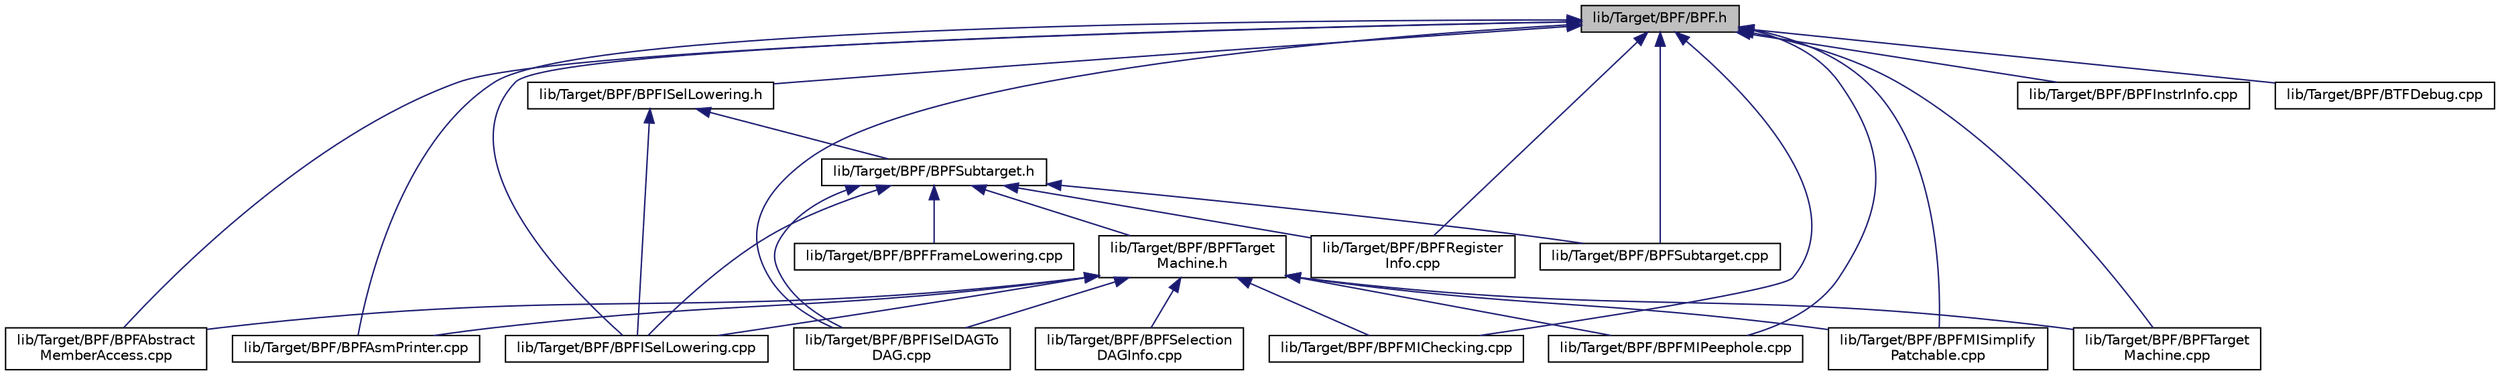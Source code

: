 digraph "lib/Target/BPF/BPF.h"
{
 // LATEX_PDF_SIZE
  bgcolor="transparent";
  edge [fontname="Helvetica",fontsize="10",labelfontname="Helvetica",labelfontsize="10"];
  node [fontname="Helvetica",fontsize="10",shape="box"];
  Node1 [label="lib/Target/BPF/BPF.h",height=0.2,width=0.4,color="black", fillcolor="grey75", style="filled", fontcolor="black",tooltip=" "];
  Node1 -> Node2 [dir="back",color="midnightblue",fontsize="10",style="solid",fontname="Helvetica"];
  Node2 [label="lib/Target/BPF/BPFAbstract\lMemberAccess.cpp",height=0.2,width=0.4,color="black",URL="$BPFAbstractMemberAccess_8cpp.html",tooltip=" "];
  Node1 -> Node3 [dir="back",color="midnightblue",fontsize="10",style="solid",fontname="Helvetica"];
  Node3 [label="lib/Target/BPF/BPFAsmPrinter.cpp",height=0.2,width=0.4,color="black",URL="$BPFAsmPrinter_8cpp.html",tooltip=" "];
  Node1 -> Node4 [dir="back",color="midnightblue",fontsize="10",style="solid",fontname="Helvetica"];
  Node4 [label="lib/Target/BPF/BPFISelDAGTo\lDAG.cpp",height=0.2,width=0.4,color="black",URL="$BPFISelDAGToDAG_8cpp.html",tooltip=" "];
  Node1 -> Node5 [dir="back",color="midnightblue",fontsize="10",style="solid",fontname="Helvetica"];
  Node5 [label="lib/Target/BPF/BPFISelLowering.cpp",height=0.2,width=0.4,color="black",URL="$BPFISelLowering_8cpp.html",tooltip=" "];
  Node1 -> Node6 [dir="back",color="midnightblue",fontsize="10",style="solid",fontname="Helvetica"];
  Node6 [label="lib/Target/BPF/BPFISelLowering.h",height=0.2,width=0.4,color="black",URL="$BPFISelLowering_8h.html",tooltip=" "];
  Node6 -> Node5 [dir="back",color="midnightblue",fontsize="10",style="solid",fontname="Helvetica"];
  Node6 -> Node7 [dir="back",color="midnightblue",fontsize="10",style="solid",fontname="Helvetica"];
  Node7 [label="lib/Target/BPF/BPFSubtarget.h",height=0.2,width=0.4,color="black",URL="$BPFSubtarget_8h.html",tooltip=" "];
  Node7 -> Node8 [dir="back",color="midnightblue",fontsize="10",style="solid",fontname="Helvetica"];
  Node8 [label="lib/Target/BPF/BPFFrameLowering.cpp",height=0.2,width=0.4,color="black",URL="$BPFFrameLowering_8cpp.html",tooltip=" "];
  Node7 -> Node4 [dir="back",color="midnightblue",fontsize="10",style="solid",fontname="Helvetica"];
  Node7 -> Node5 [dir="back",color="midnightblue",fontsize="10",style="solid",fontname="Helvetica"];
  Node7 -> Node9 [dir="back",color="midnightblue",fontsize="10",style="solid",fontname="Helvetica"];
  Node9 [label="lib/Target/BPF/BPFRegister\lInfo.cpp",height=0.2,width=0.4,color="black",URL="$BPFRegisterInfo_8cpp.html",tooltip=" "];
  Node7 -> Node10 [dir="back",color="midnightblue",fontsize="10",style="solid",fontname="Helvetica"];
  Node10 [label="lib/Target/BPF/BPFSubtarget.cpp",height=0.2,width=0.4,color="black",URL="$BPFSubtarget_8cpp.html",tooltip=" "];
  Node7 -> Node11 [dir="back",color="midnightblue",fontsize="10",style="solid",fontname="Helvetica"];
  Node11 [label="lib/Target/BPF/BPFTarget\lMachine.h",height=0.2,width=0.4,color="black",URL="$BPFTargetMachine_8h.html",tooltip=" "];
  Node11 -> Node2 [dir="back",color="midnightblue",fontsize="10",style="solid",fontname="Helvetica"];
  Node11 -> Node3 [dir="back",color="midnightblue",fontsize="10",style="solid",fontname="Helvetica"];
  Node11 -> Node4 [dir="back",color="midnightblue",fontsize="10",style="solid",fontname="Helvetica"];
  Node11 -> Node5 [dir="back",color="midnightblue",fontsize="10",style="solid",fontname="Helvetica"];
  Node11 -> Node12 [dir="back",color="midnightblue",fontsize="10",style="solid",fontname="Helvetica"];
  Node12 [label="lib/Target/BPF/BPFMIChecking.cpp",height=0.2,width=0.4,color="black",URL="$BPFMIChecking_8cpp.html",tooltip=" "];
  Node11 -> Node13 [dir="back",color="midnightblue",fontsize="10",style="solid",fontname="Helvetica"];
  Node13 [label="lib/Target/BPF/BPFMIPeephole.cpp",height=0.2,width=0.4,color="black",URL="$BPFMIPeephole_8cpp.html",tooltip=" "];
  Node11 -> Node14 [dir="back",color="midnightblue",fontsize="10",style="solid",fontname="Helvetica"];
  Node14 [label="lib/Target/BPF/BPFMISimplify\lPatchable.cpp",height=0.2,width=0.4,color="black",URL="$BPFMISimplifyPatchable_8cpp.html",tooltip=" "];
  Node11 -> Node15 [dir="back",color="midnightblue",fontsize="10",style="solid",fontname="Helvetica"];
  Node15 [label="lib/Target/BPF/BPFSelection\lDAGInfo.cpp",height=0.2,width=0.4,color="black",URL="$BPFSelectionDAGInfo_8cpp.html",tooltip=" "];
  Node11 -> Node16 [dir="back",color="midnightblue",fontsize="10",style="solid",fontname="Helvetica"];
  Node16 [label="lib/Target/BPF/BPFTarget\lMachine.cpp",height=0.2,width=0.4,color="black",URL="$BPFTargetMachine_8cpp.html",tooltip=" "];
  Node1 -> Node17 [dir="back",color="midnightblue",fontsize="10",style="solid",fontname="Helvetica"];
  Node17 [label="lib/Target/BPF/BPFInstrInfo.cpp",height=0.2,width=0.4,color="black",URL="$BPFInstrInfo_8cpp.html",tooltip=" "];
  Node1 -> Node12 [dir="back",color="midnightblue",fontsize="10",style="solid",fontname="Helvetica"];
  Node1 -> Node13 [dir="back",color="midnightblue",fontsize="10",style="solid",fontname="Helvetica"];
  Node1 -> Node14 [dir="back",color="midnightblue",fontsize="10",style="solid",fontname="Helvetica"];
  Node1 -> Node9 [dir="back",color="midnightblue",fontsize="10",style="solid",fontname="Helvetica"];
  Node1 -> Node10 [dir="back",color="midnightblue",fontsize="10",style="solid",fontname="Helvetica"];
  Node1 -> Node16 [dir="back",color="midnightblue",fontsize="10",style="solid",fontname="Helvetica"];
  Node1 -> Node18 [dir="back",color="midnightblue",fontsize="10",style="solid",fontname="Helvetica"];
  Node18 [label="lib/Target/BPF/BTFDebug.cpp",height=0.2,width=0.4,color="black",URL="$BTFDebug_8cpp.html",tooltip=" "];
}

